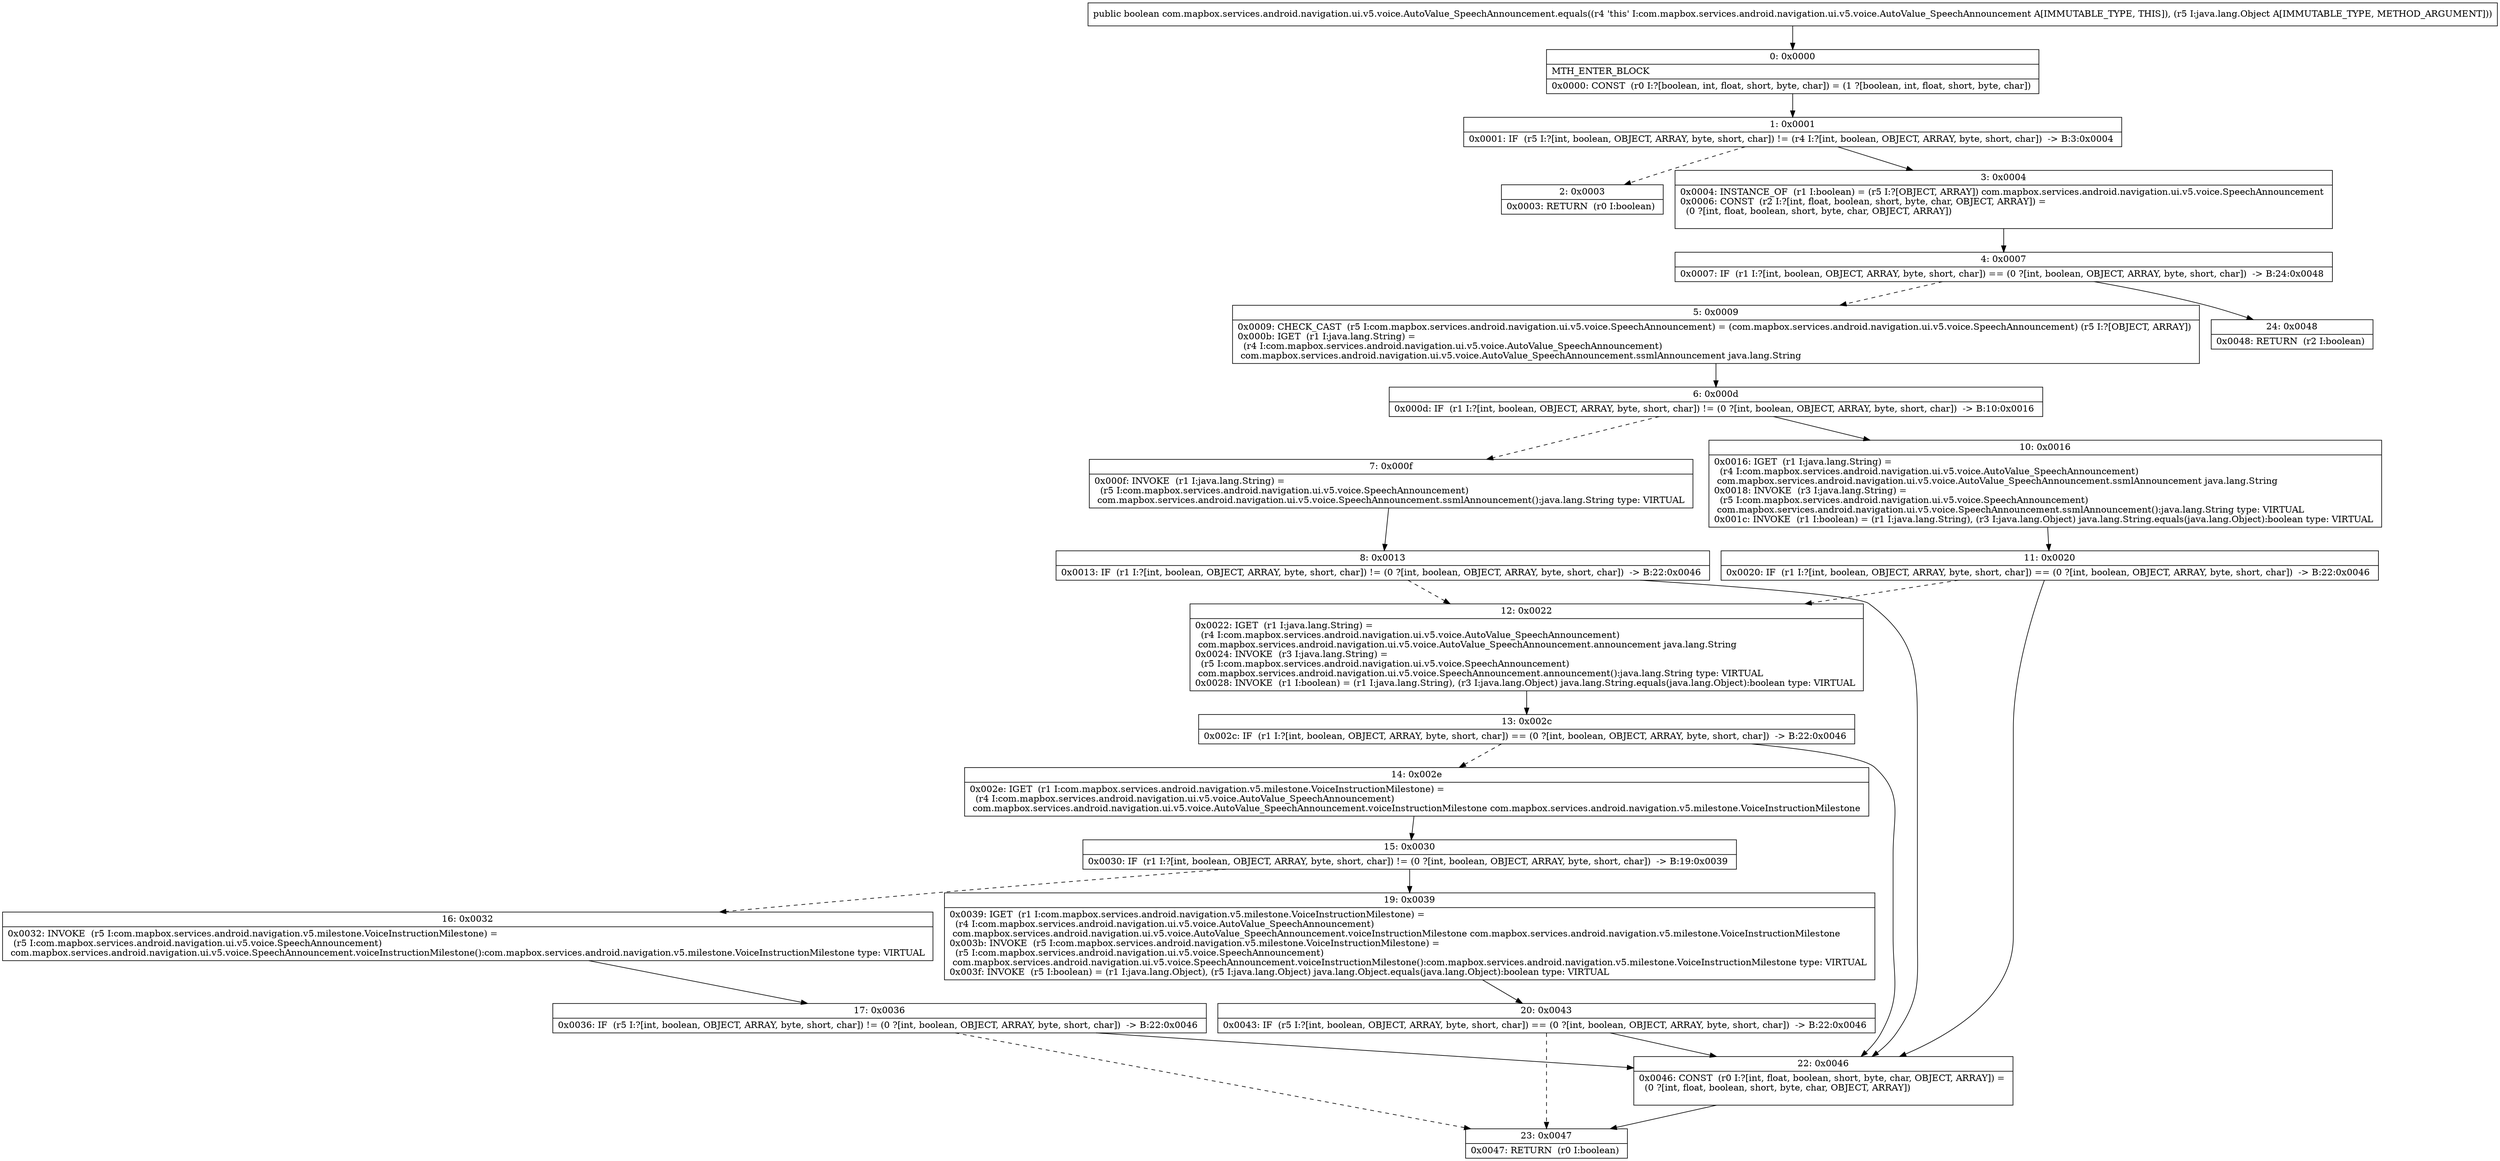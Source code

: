 digraph "CFG forcom.mapbox.services.android.navigation.ui.v5.voice.AutoValue_SpeechAnnouncement.equals(Ljava\/lang\/Object;)Z" {
Node_0 [shape=record,label="{0\:\ 0x0000|MTH_ENTER_BLOCK\l|0x0000: CONST  (r0 I:?[boolean, int, float, short, byte, char]) = (1 ?[boolean, int, float, short, byte, char]) \l}"];
Node_1 [shape=record,label="{1\:\ 0x0001|0x0001: IF  (r5 I:?[int, boolean, OBJECT, ARRAY, byte, short, char]) != (r4 I:?[int, boolean, OBJECT, ARRAY, byte, short, char])  \-\> B:3:0x0004 \l}"];
Node_2 [shape=record,label="{2\:\ 0x0003|0x0003: RETURN  (r0 I:boolean) \l}"];
Node_3 [shape=record,label="{3\:\ 0x0004|0x0004: INSTANCE_OF  (r1 I:boolean) = (r5 I:?[OBJECT, ARRAY]) com.mapbox.services.android.navigation.ui.v5.voice.SpeechAnnouncement \l0x0006: CONST  (r2 I:?[int, float, boolean, short, byte, char, OBJECT, ARRAY]) = \l  (0 ?[int, float, boolean, short, byte, char, OBJECT, ARRAY])\l \l}"];
Node_4 [shape=record,label="{4\:\ 0x0007|0x0007: IF  (r1 I:?[int, boolean, OBJECT, ARRAY, byte, short, char]) == (0 ?[int, boolean, OBJECT, ARRAY, byte, short, char])  \-\> B:24:0x0048 \l}"];
Node_5 [shape=record,label="{5\:\ 0x0009|0x0009: CHECK_CAST  (r5 I:com.mapbox.services.android.navigation.ui.v5.voice.SpeechAnnouncement) = (com.mapbox.services.android.navigation.ui.v5.voice.SpeechAnnouncement) (r5 I:?[OBJECT, ARRAY]) \l0x000b: IGET  (r1 I:java.lang.String) = \l  (r4 I:com.mapbox.services.android.navigation.ui.v5.voice.AutoValue_SpeechAnnouncement)\l com.mapbox.services.android.navigation.ui.v5.voice.AutoValue_SpeechAnnouncement.ssmlAnnouncement java.lang.String \l}"];
Node_6 [shape=record,label="{6\:\ 0x000d|0x000d: IF  (r1 I:?[int, boolean, OBJECT, ARRAY, byte, short, char]) != (0 ?[int, boolean, OBJECT, ARRAY, byte, short, char])  \-\> B:10:0x0016 \l}"];
Node_7 [shape=record,label="{7\:\ 0x000f|0x000f: INVOKE  (r1 I:java.lang.String) = \l  (r5 I:com.mapbox.services.android.navigation.ui.v5.voice.SpeechAnnouncement)\l com.mapbox.services.android.navigation.ui.v5.voice.SpeechAnnouncement.ssmlAnnouncement():java.lang.String type: VIRTUAL \l}"];
Node_8 [shape=record,label="{8\:\ 0x0013|0x0013: IF  (r1 I:?[int, boolean, OBJECT, ARRAY, byte, short, char]) != (0 ?[int, boolean, OBJECT, ARRAY, byte, short, char])  \-\> B:22:0x0046 \l}"];
Node_10 [shape=record,label="{10\:\ 0x0016|0x0016: IGET  (r1 I:java.lang.String) = \l  (r4 I:com.mapbox.services.android.navigation.ui.v5.voice.AutoValue_SpeechAnnouncement)\l com.mapbox.services.android.navigation.ui.v5.voice.AutoValue_SpeechAnnouncement.ssmlAnnouncement java.lang.String \l0x0018: INVOKE  (r3 I:java.lang.String) = \l  (r5 I:com.mapbox.services.android.navigation.ui.v5.voice.SpeechAnnouncement)\l com.mapbox.services.android.navigation.ui.v5.voice.SpeechAnnouncement.ssmlAnnouncement():java.lang.String type: VIRTUAL \l0x001c: INVOKE  (r1 I:boolean) = (r1 I:java.lang.String), (r3 I:java.lang.Object) java.lang.String.equals(java.lang.Object):boolean type: VIRTUAL \l}"];
Node_11 [shape=record,label="{11\:\ 0x0020|0x0020: IF  (r1 I:?[int, boolean, OBJECT, ARRAY, byte, short, char]) == (0 ?[int, boolean, OBJECT, ARRAY, byte, short, char])  \-\> B:22:0x0046 \l}"];
Node_12 [shape=record,label="{12\:\ 0x0022|0x0022: IGET  (r1 I:java.lang.String) = \l  (r4 I:com.mapbox.services.android.navigation.ui.v5.voice.AutoValue_SpeechAnnouncement)\l com.mapbox.services.android.navigation.ui.v5.voice.AutoValue_SpeechAnnouncement.announcement java.lang.String \l0x0024: INVOKE  (r3 I:java.lang.String) = \l  (r5 I:com.mapbox.services.android.navigation.ui.v5.voice.SpeechAnnouncement)\l com.mapbox.services.android.navigation.ui.v5.voice.SpeechAnnouncement.announcement():java.lang.String type: VIRTUAL \l0x0028: INVOKE  (r1 I:boolean) = (r1 I:java.lang.String), (r3 I:java.lang.Object) java.lang.String.equals(java.lang.Object):boolean type: VIRTUAL \l}"];
Node_13 [shape=record,label="{13\:\ 0x002c|0x002c: IF  (r1 I:?[int, boolean, OBJECT, ARRAY, byte, short, char]) == (0 ?[int, boolean, OBJECT, ARRAY, byte, short, char])  \-\> B:22:0x0046 \l}"];
Node_14 [shape=record,label="{14\:\ 0x002e|0x002e: IGET  (r1 I:com.mapbox.services.android.navigation.v5.milestone.VoiceInstructionMilestone) = \l  (r4 I:com.mapbox.services.android.navigation.ui.v5.voice.AutoValue_SpeechAnnouncement)\l com.mapbox.services.android.navigation.ui.v5.voice.AutoValue_SpeechAnnouncement.voiceInstructionMilestone com.mapbox.services.android.navigation.v5.milestone.VoiceInstructionMilestone \l}"];
Node_15 [shape=record,label="{15\:\ 0x0030|0x0030: IF  (r1 I:?[int, boolean, OBJECT, ARRAY, byte, short, char]) != (0 ?[int, boolean, OBJECT, ARRAY, byte, short, char])  \-\> B:19:0x0039 \l}"];
Node_16 [shape=record,label="{16\:\ 0x0032|0x0032: INVOKE  (r5 I:com.mapbox.services.android.navigation.v5.milestone.VoiceInstructionMilestone) = \l  (r5 I:com.mapbox.services.android.navigation.ui.v5.voice.SpeechAnnouncement)\l com.mapbox.services.android.navigation.ui.v5.voice.SpeechAnnouncement.voiceInstructionMilestone():com.mapbox.services.android.navigation.v5.milestone.VoiceInstructionMilestone type: VIRTUAL \l}"];
Node_17 [shape=record,label="{17\:\ 0x0036|0x0036: IF  (r5 I:?[int, boolean, OBJECT, ARRAY, byte, short, char]) != (0 ?[int, boolean, OBJECT, ARRAY, byte, short, char])  \-\> B:22:0x0046 \l}"];
Node_19 [shape=record,label="{19\:\ 0x0039|0x0039: IGET  (r1 I:com.mapbox.services.android.navigation.v5.milestone.VoiceInstructionMilestone) = \l  (r4 I:com.mapbox.services.android.navigation.ui.v5.voice.AutoValue_SpeechAnnouncement)\l com.mapbox.services.android.navigation.ui.v5.voice.AutoValue_SpeechAnnouncement.voiceInstructionMilestone com.mapbox.services.android.navigation.v5.milestone.VoiceInstructionMilestone \l0x003b: INVOKE  (r5 I:com.mapbox.services.android.navigation.v5.milestone.VoiceInstructionMilestone) = \l  (r5 I:com.mapbox.services.android.navigation.ui.v5.voice.SpeechAnnouncement)\l com.mapbox.services.android.navigation.ui.v5.voice.SpeechAnnouncement.voiceInstructionMilestone():com.mapbox.services.android.navigation.v5.milestone.VoiceInstructionMilestone type: VIRTUAL \l0x003f: INVOKE  (r5 I:boolean) = (r1 I:java.lang.Object), (r5 I:java.lang.Object) java.lang.Object.equals(java.lang.Object):boolean type: VIRTUAL \l}"];
Node_20 [shape=record,label="{20\:\ 0x0043|0x0043: IF  (r5 I:?[int, boolean, OBJECT, ARRAY, byte, short, char]) == (0 ?[int, boolean, OBJECT, ARRAY, byte, short, char])  \-\> B:22:0x0046 \l}"];
Node_22 [shape=record,label="{22\:\ 0x0046|0x0046: CONST  (r0 I:?[int, float, boolean, short, byte, char, OBJECT, ARRAY]) = \l  (0 ?[int, float, boolean, short, byte, char, OBJECT, ARRAY])\l \l}"];
Node_23 [shape=record,label="{23\:\ 0x0047|0x0047: RETURN  (r0 I:boolean) \l}"];
Node_24 [shape=record,label="{24\:\ 0x0048|0x0048: RETURN  (r2 I:boolean) \l}"];
MethodNode[shape=record,label="{public boolean com.mapbox.services.android.navigation.ui.v5.voice.AutoValue_SpeechAnnouncement.equals((r4 'this' I:com.mapbox.services.android.navigation.ui.v5.voice.AutoValue_SpeechAnnouncement A[IMMUTABLE_TYPE, THIS]), (r5 I:java.lang.Object A[IMMUTABLE_TYPE, METHOD_ARGUMENT])) }"];
MethodNode -> Node_0;
Node_0 -> Node_1;
Node_1 -> Node_2[style=dashed];
Node_1 -> Node_3;
Node_3 -> Node_4;
Node_4 -> Node_5[style=dashed];
Node_4 -> Node_24;
Node_5 -> Node_6;
Node_6 -> Node_7[style=dashed];
Node_6 -> Node_10;
Node_7 -> Node_8;
Node_8 -> Node_22;
Node_8 -> Node_12[style=dashed];
Node_10 -> Node_11;
Node_11 -> Node_12[style=dashed];
Node_11 -> Node_22;
Node_12 -> Node_13;
Node_13 -> Node_14[style=dashed];
Node_13 -> Node_22;
Node_14 -> Node_15;
Node_15 -> Node_16[style=dashed];
Node_15 -> Node_19;
Node_16 -> Node_17;
Node_17 -> Node_22;
Node_17 -> Node_23[style=dashed];
Node_19 -> Node_20;
Node_20 -> Node_22;
Node_20 -> Node_23[style=dashed];
Node_22 -> Node_23;
}

